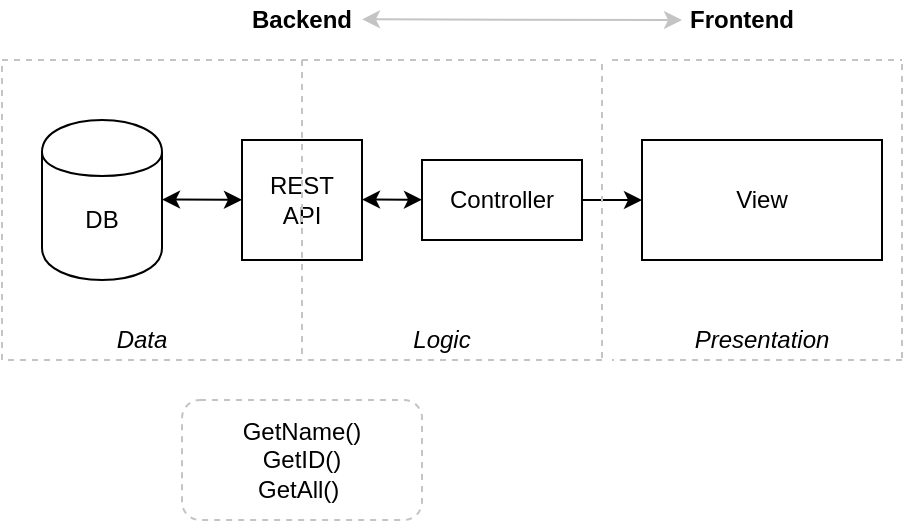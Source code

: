<mxfile version="12.9.14"><diagram id="6FmylDDWxIf5CwWKHVEL" name="Page-1"><mxGraphModel dx="814" dy="428" grid="1" gridSize="10" guides="1" tooltips="1" connect="1" arrows="1" fold="1" page="1" pageScale="1" pageWidth="850" pageHeight="1100" math="0" shadow="0"><root><mxCell id="0"/><mxCell id="1" parent="0"/><mxCell id="_E6BOwVGEhKF3b31xvoy-1" value="" style="shape=cylinder;whiteSpace=wrap;html=1;boundedLbl=1;backgroundOutline=1;" vertex="1" parent="1"><mxGeometry x="60" y="170" width="60" height="80" as="geometry"/></mxCell><mxCell id="_E6BOwVGEhKF3b31xvoy-5" value="" style="endArrow=classic;startArrow=classic;html=1;" edge="1" parent="1" target="_E6BOwVGEhKF3b31xvoy-6"><mxGeometry width="50" height="50" relative="1" as="geometry"><mxPoint x="120" y="209.76" as="sourcePoint"/><mxPoint x="200" y="210" as="targetPoint"/></mxGeometry></mxCell><mxCell id="_E6BOwVGEhKF3b31xvoy-6" value="" style="rounded=0;whiteSpace=wrap;html=1;" vertex="1" parent="1"><mxGeometry x="160" y="180" width="60" height="60" as="geometry"/></mxCell><mxCell id="_E6BOwVGEhKF3b31xvoy-7" value="REST API" style="text;html=1;strokeColor=none;fillColor=none;align=center;verticalAlign=middle;whiteSpace=wrap;rounded=0;" vertex="1" parent="1"><mxGeometry x="170" y="200" width="40" height="20" as="geometry"/></mxCell><mxCell id="_E6BOwVGEhKF3b31xvoy-8" value="" style="endArrow=classic;startArrow=classic;html=1;" edge="1" parent="1" target="_E6BOwVGEhKF3b31xvoy-14"><mxGeometry width="50" height="50" relative="1" as="geometry"><mxPoint x="220" y="209.76" as="sourcePoint"/><mxPoint x="250" y="210" as="targetPoint"/></mxGeometry></mxCell><mxCell id="_E6BOwVGEhKF3b31xvoy-18" style="edgeStyle=orthogonalEdgeStyle;rounded=0;orthogonalLoop=1;jettySize=auto;html=1;exitX=1;exitY=0.5;exitDx=0;exitDy=0;" edge="1" parent="1" source="_E6BOwVGEhKF3b31xvoy-14"><mxGeometry relative="1" as="geometry"><mxPoint x="360" y="210.138" as="targetPoint"/></mxGeometry></mxCell><mxCell id="_E6BOwVGEhKF3b31xvoy-14" value="" style="rounded=0;whiteSpace=wrap;html=1;" vertex="1" parent="1"><mxGeometry x="250" y="190" width="80" height="40" as="geometry"/></mxCell><mxCell id="_E6BOwVGEhKF3b31xvoy-16" value="Controller" style="text;html=1;strokeColor=none;fillColor=none;align=center;verticalAlign=middle;whiteSpace=wrap;rounded=0;" vertex="1" parent="1"><mxGeometry x="270" y="200" width="40" height="20" as="geometry"/></mxCell><mxCell id="_E6BOwVGEhKF3b31xvoy-19" value="" style="rounded=0;whiteSpace=wrap;html=1;" vertex="1" parent="1"><mxGeometry x="360" y="180" width="120" height="60" as="geometry"/></mxCell><mxCell id="_E6BOwVGEhKF3b31xvoy-20" value="View" style="text;html=1;strokeColor=none;fillColor=none;align=center;verticalAlign=middle;whiteSpace=wrap;rounded=0;" vertex="1" parent="1"><mxGeometry x="400" y="200" width="40" height="20" as="geometry"/></mxCell><mxCell id="_E6BOwVGEhKF3b31xvoy-21" value="DB" style="text;html=1;strokeColor=none;fillColor=none;align=center;verticalAlign=middle;whiteSpace=wrap;rounded=0;" vertex="1" parent="1"><mxGeometry x="70" y="210" width="40" height="20" as="geometry"/></mxCell><mxCell id="_E6BOwVGEhKF3b31xvoy-22" value="" style="rounded=0;whiteSpace=wrap;html=1;dashed=1;fillColor=none;strokeColor=#C4C4C4;" vertex="1" parent="1"><mxGeometry x="40" y="140" width="150" height="150" as="geometry"/></mxCell><mxCell id="_E6BOwVGEhKF3b31xvoy-26" value="" style="endArrow=none;dashed=1;html=1;exitX=1;exitY=0;exitDx=0;exitDy=0;strokeColor=#C4C4C4;" edge="1" parent="1" source="_E6BOwVGEhKF3b31xvoy-22"><mxGeometry width="50" height="50" relative="1" as="geometry"><mxPoint x="280" y="280" as="sourcePoint"/><mxPoint x="340" y="140" as="targetPoint"/></mxGeometry></mxCell><mxCell id="_E6BOwVGEhKF3b31xvoy-29" value="" style="endArrow=none;dashed=1;html=1;strokeColor=#C4C4C4;" edge="1" parent="1"><mxGeometry width="50" height="50" relative="1" as="geometry"><mxPoint x="340" y="289" as="sourcePoint"/><mxPoint x="340" y="140" as="targetPoint"/></mxGeometry></mxCell><mxCell id="_E6BOwVGEhKF3b31xvoy-31" value="" style="endArrow=none;dashed=1;html=1;entryX=1;entryY=1;entryDx=0;entryDy=0;strokeColor=#C4C4C4;" edge="1" parent="1" target="_E6BOwVGEhKF3b31xvoy-22"><mxGeometry width="50" height="50" relative="1" as="geometry"><mxPoint x="340" y="290" as="sourcePoint"/><mxPoint x="180" y="290" as="targetPoint"/></mxGeometry></mxCell><mxCell id="_E6BOwVGEhKF3b31xvoy-33" value="" style="endArrow=none;dashed=1;html=1;exitX=1;exitY=0;exitDx=0;exitDy=0;strokeColor=#C4C4C4;" edge="1" parent="1"><mxGeometry width="50" height="50" relative="1" as="geometry"><mxPoint x="345" y="140" as="sourcePoint"/><mxPoint x="490" y="140" as="targetPoint"/></mxGeometry></mxCell><mxCell id="_E6BOwVGEhKF3b31xvoy-34" value="" style="endArrow=none;dashed=1;html=1;entryX=1;entryY=1;entryDx=0;entryDy=0;strokeColor=#C4C4C4;" edge="1" parent="1"><mxGeometry width="50" height="50" relative="1" as="geometry"><mxPoint x="490" y="290" as="sourcePoint"/><mxPoint x="345" y="290" as="targetPoint"/></mxGeometry></mxCell><mxCell id="_E6BOwVGEhKF3b31xvoy-35" value="" style="endArrow=none;dashed=1;html=1;strokeColor=#C4C4C4;" edge="1" parent="1"><mxGeometry width="50" height="50" relative="1" as="geometry"><mxPoint x="490" y="289" as="sourcePoint"/><mxPoint x="490" y="140" as="targetPoint"/></mxGeometry></mxCell><mxCell id="_E6BOwVGEhKF3b31xvoy-36" value="Data" style="text;html=1;strokeColor=none;fillColor=none;align=center;verticalAlign=middle;whiteSpace=wrap;rounded=0;dashed=1;fontStyle=2" vertex="1" parent="1"><mxGeometry x="90" y="270" width="40" height="20" as="geometry"/></mxCell><mxCell id="_E6BOwVGEhKF3b31xvoy-37" value="Logic" style="text;html=1;strokeColor=none;fillColor=none;align=center;verticalAlign=middle;whiteSpace=wrap;rounded=0;dashed=1;fontStyle=2" vertex="1" parent="1"><mxGeometry x="240" y="270" width="40" height="20" as="geometry"/></mxCell><mxCell id="_E6BOwVGEhKF3b31xvoy-38" value="Presentation" style="text;html=1;strokeColor=none;fillColor=none;align=center;verticalAlign=middle;whiteSpace=wrap;rounded=0;dashed=1;fontStyle=2" vertex="1" parent="1"><mxGeometry x="400" y="270" width="40" height="20" as="geometry"/></mxCell><mxCell id="_E6BOwVGEhKF3b31xvoy-39" value="Backend" style="text;html=1;strokeColor=none;fillColor=none;align=center;verticalAlign=middle;whiteSpace=wrap;rounded=0;dashed=1;fontStyle=1" vertex="1" parent="1"><mxGeometry x="170" y="110" width="40" height="20" as="geometry"/></mxCell><mxCell id="_E6BOwVGEhKF3b31xvoy-40" value="Frontend" style="text;html=1;strokeColor=none;fillColor=none;align=center;verticalAlign=middle;whiteSpace=wrap;rounded=0;dashed=1;fontStyle=1" vertex="1" parent="1"><mxGeometry x="390" y="110" width="40" height="20" as="geometry"/></mxCell><mxCell id="_E6BOwVGEhKF3b31xvoy-45" value="" style="endArrow=classic;startArrow=classic;html=1;strokeColor=#C4C4C4;" edge="1" parent="1"><mxGeometry width="50" height="50" relative="1" as="geometry"><mxPoint x="220" y="119.66" as="sourcePoint"/><mxPoint x="380" y="120" as="targetPoint"/></mxGeometry></mxCell><mxCell id="_E6BOwVGEhKF3b31xvoy-46" value="GetName()&lt;br&gt;GetID()&lt;br&gt;GetAll()&amp;nbsp;" style="rounded=1;whiteSpace=wrap;html=1;dashed=1;strokeColor=#C4C4C4;fillColor=none;" vertex="1" parent="1"><mxGeometry x="130" y="310" width="120" height="60" as="geometry"/></mxCell></root></mxGraphModel></diagram></mxfile>